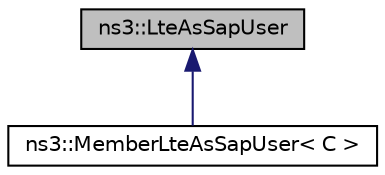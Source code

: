 digraph "ns3::LteAsSapUser"
{
 // LATEX_PDF_SIZE
  edge [fontname="Helvetica",fontsize="10",labelfontname="Helvetica",labelfontsize="10"];
  node [fontname="Helvetica",fontsize="10",shape=record];
  Node1 [label="ns3::LteAsSapUser",height=0.2,width=0.4,color="black", fillcolor="grey75", style="filled", fontcolor="black",tooltip="This class implements the Access Stratum (AS) Service Access Point (SAP), i.e., the interface between..."];
  Node1 -> Node2 [dir="back",color="midnightblue",fontsize="10",style="solid",fontname="Helvetica"];
  Node2 [label="ns3::MemberLteAsSapUser\< C \>",height=0.2,width=0.4,color="black", fillcolor="white", style="filled",URL="$classns3_1_1_member_lte_as_sap_user.html",tooltip="Template for the implementation of the LteAsSapUser as a member of an owner class of type C to which ..."];
}
